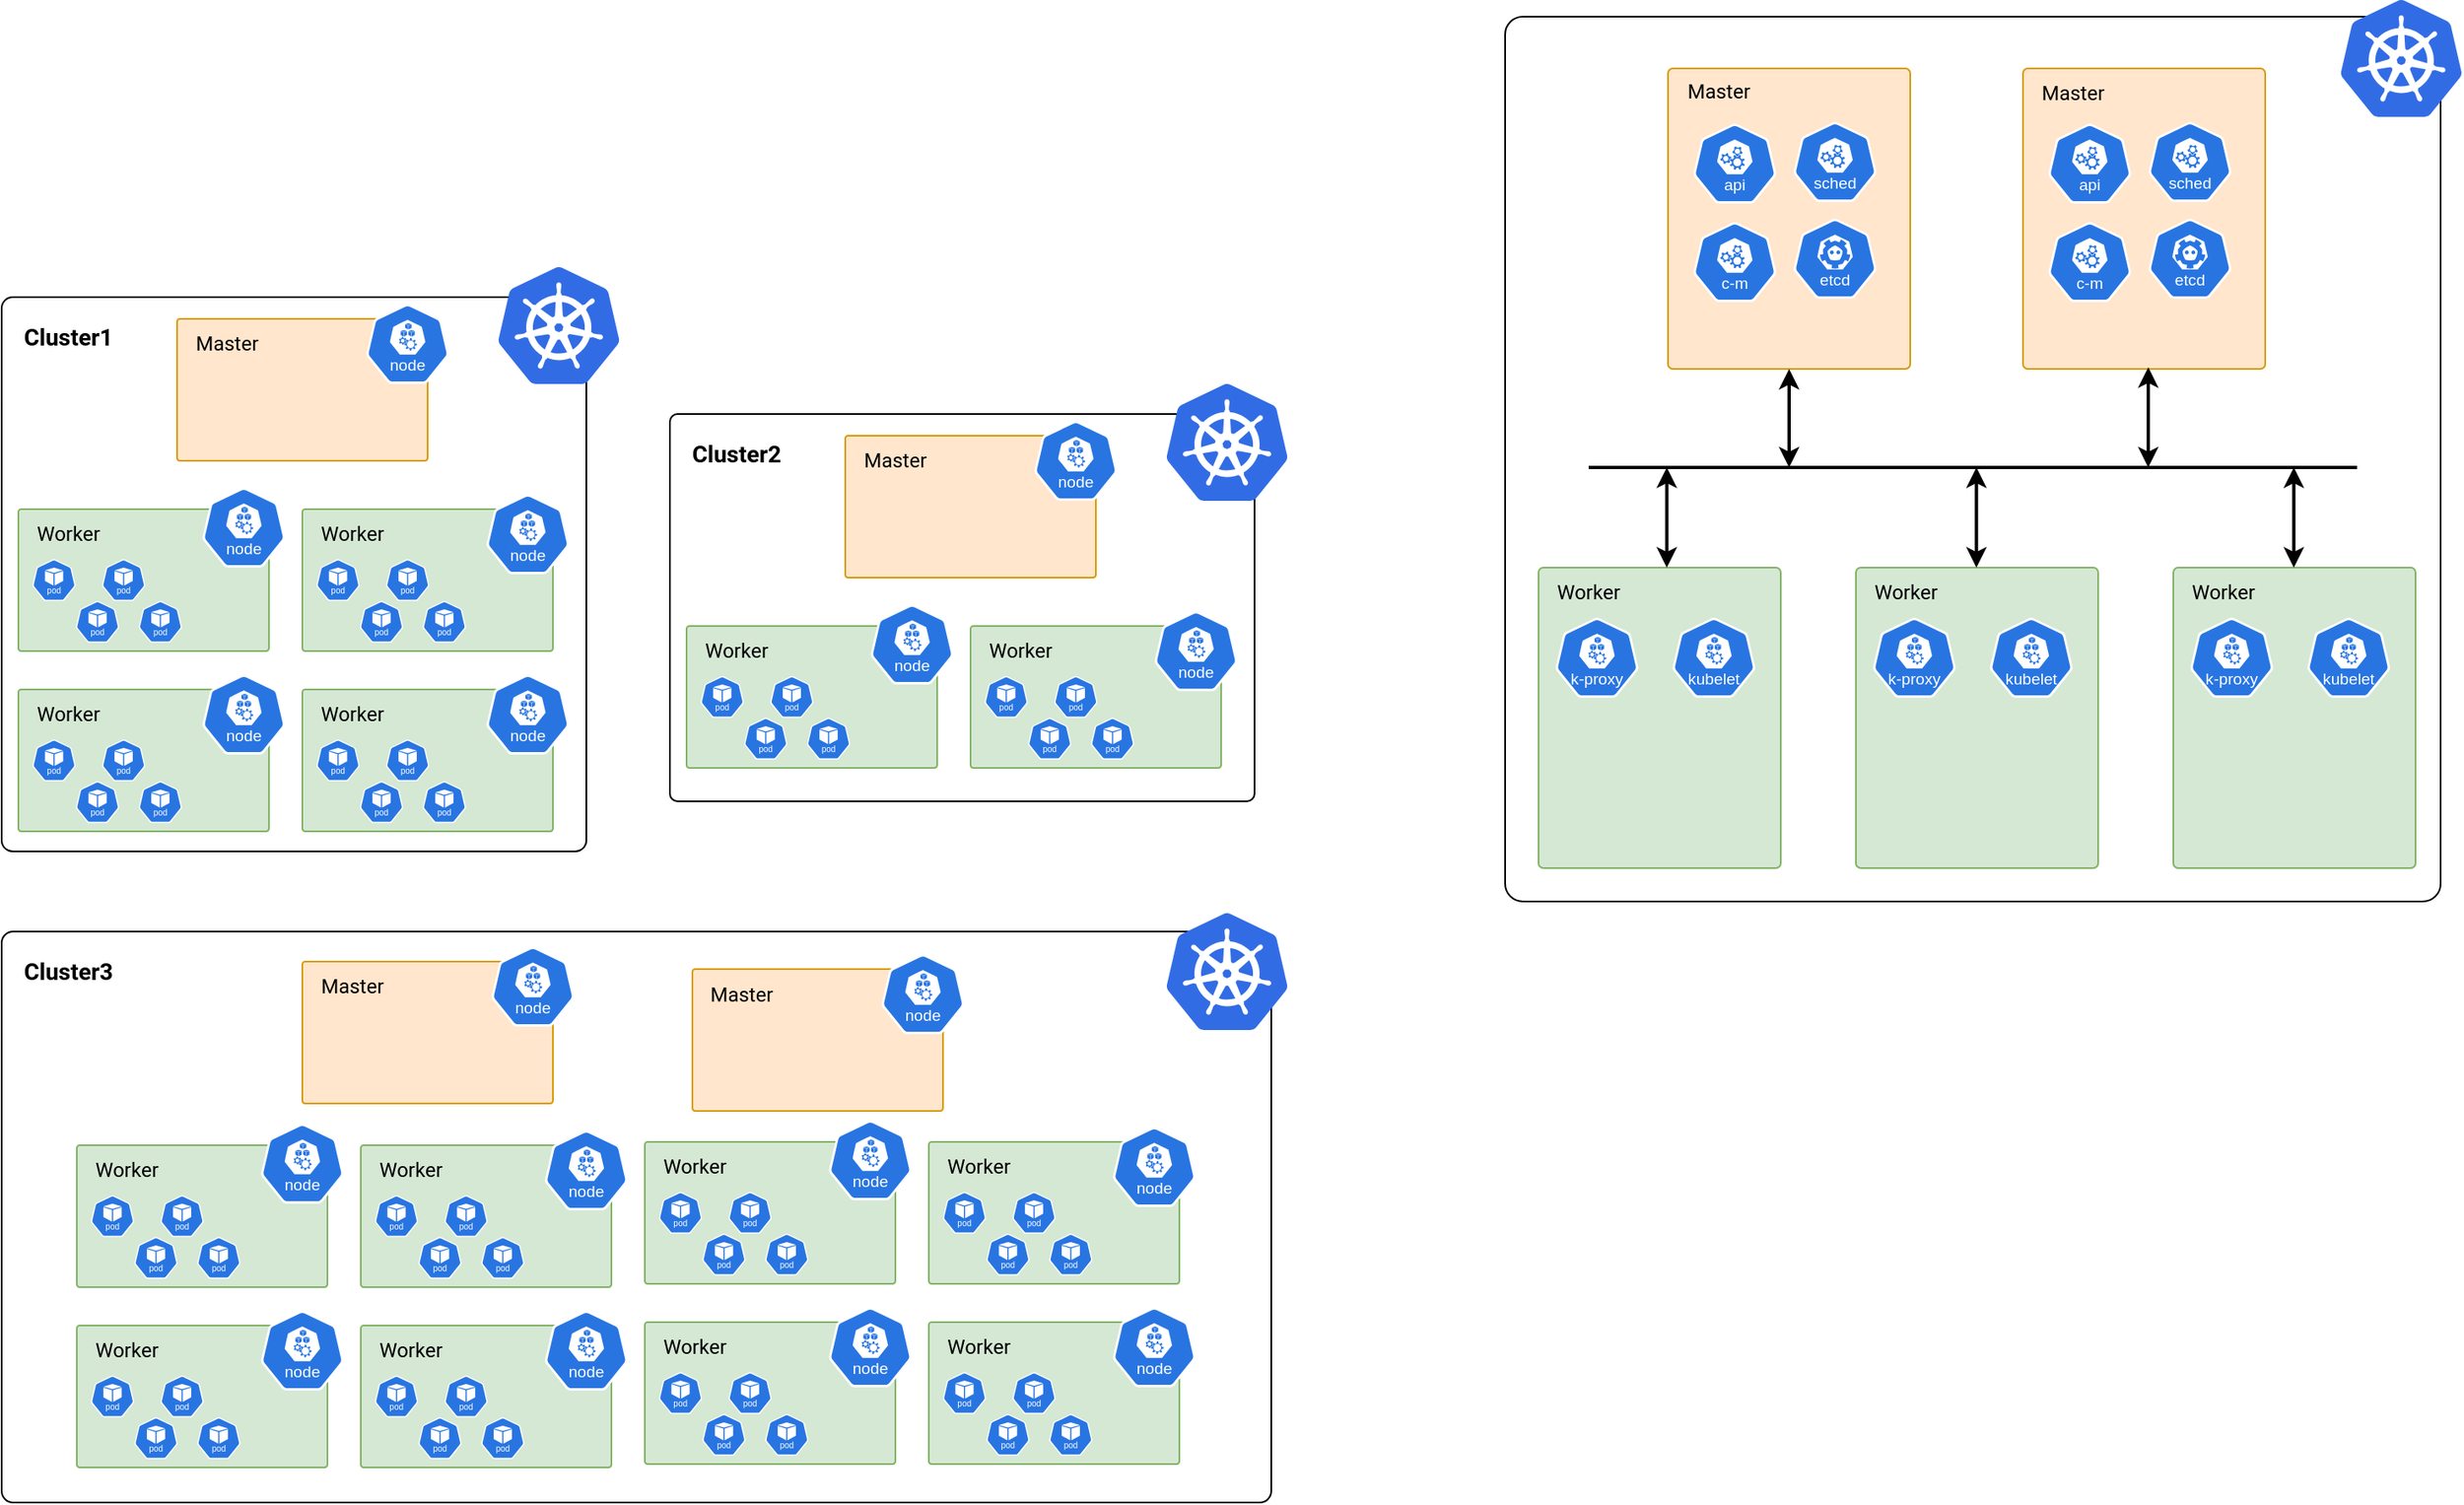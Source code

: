 <mxfile version="23.1.5" type="device">
  <diagram name="Page-1" id="63VMCte3nZv9NsJSDuLv">
    <mxGraphModel dx="2472" dy="1547" grid="1" gridSize="10" guides="1" tooltips="1" connect="1" arrows="1" fold="1" page="1" pageScale="1" pageWidth="827" pageHeight="1169" math="0" shadow="0">
      <root>
        <mxCell id="0" />
        <mxCell id="1" parent="0" />
        <mxCell id="tFIEXjJvMCMqe_9Ap2Vx-69" value="" style="rounded=1;whiteSpace=wrap;html=1;arcSize=2;imageHeight=24;" vertex="1" parent="1">
          <mxGeometry x="100" y="30" width="560" height="530" as="geometry" />
        </mxCell>
        <mxCell id="tFIEXjJvMCMqe_9Ap2Vx-62" value="" style="rounded=1;whiteSpace=wrap;html=1;arcSize=2;imageHeight=24;" vertex="1" parent="1">
          <mxGeometry x="-800" y="198" width="350" height="332" as="geometry" />
        </mxCell>
        <mxCell id="tFIEXjJvMCMqe_9Ap2Vx-22" value="" style="rounded=1;whiteSpace=wrap;html=1;arcSize=2;imageHeight=24;align=left;horizontal=0;imageVerticalAlign=top;fillColor=#d5e8d4;strokeColor=#82b366;" vertex="1" parent="1">
          <mxGeometry x="-790" y="325" width="150" height="85" as="geometry" />
        </mxCell>
        <mxCell id="tFIEXjJvMCMqe_9Ap2Vx-23" value="Worker" style="text;html=1;align=center;verticalAlign=middle;whiteSpace=wrap;rounded=0;fontFamily=Roboto;" vertex="1" parent="1">
          <mxGeometry x="-790" y="325" width="60" height="30" as="geometry" />
        </mxCell>
        <mxCell id="FYHPnag68zxIwUbDfZCj-71" value="" style="rounded=1;whiteSpace=wrap;html=1;arcSize=2;imageHeight=24;align=left;fillColor=#d5e8d4;strokeColor=#82b366;" parent="1" vertex="1">
          <mxGeometry x="120" y="360" width="145" height="180" as="geometry" />
        </mxCell>
        <mxCell id="FYHPnag68zxIwUbDfZCj-4" value="" style="rounded=1;whiteSpace=wrap;html=1;arcSize=2;imageHeight=24;align=left;fillColor=#ffe6cc;strokeColor=#d79b00;" parent="1" vertex="1">
          <mxGeometry x="197.5" y="61" width="145" height="180" as="geometry" />
        </mxCell>
        <mxCell id="FYHPnag68zxIwUbDfZCj-54" value="" style="endArrow=none;html=1;rounded=0;strokeWidth=2;" parent="1" edge="1">
          <mxGeometry width="50" height="50" relative="1" as="geometry">
            <mxPoint x="150" y="300" as="sourcePoint" />
            <mxPoint x="610" y="300" as="targetPoint" />
          </mxGeometry>
        </mxCell>
        <mxCell id="FYHPnag68zxIwUbDfZCj-56" value="" style="aspect=fixed;sketch=0;html=1;dashed=0;whitespace=wrap;fillColor=#2875E2;strokeColor=#ffffff;points=[[0.005,0.63,0],[0.1,0.2,0],[0.9,0.2,0],[0.5,0,0],[0.995,0.63,0],[0.72,0.99,0],[0.5,1,0],[0.28,0.99,0]];shape=mxgraph.kubernetes.icon2;kubernetesLabel=1;prIcon=sched" parent="1" vertex="1">
          <mxGeometry x="272.5" y="93" width="50" height="48" as="geometry" />
        </mxCell>
        <mxCell id="FYHPnag68zxIwUbDfZCj-57" value="" style="aspect=fixed;sketch=0;html=1;dashed=0;whitespace=wrap;fillColor=#2875E2;strokeColor=#ffffff;points=[[0.005,0.63,0],[0.1,0.2,0],[0.9,0.2,0],[0.5,0,0],[0.995,0.63,0],[0.72,0.99,0],[0.5,1,0],[0.28,0.99,0]];shape=mxgraph.kubernetes.icon2;kubernetesLabel=1;prIcon=k_proxy" parent="1" vertex="1">
          <mxGeometry x="130" y="390" width="50" height="48" as="geometry" />
        </mxCell>
        <mxCell id="FYHPnag68zxIwUbDfZCj-59" value="" style="aspect=fixed;sketch=0;html=1;dashed=0;whitespace=wrap;fillColor=#2875E2;strokeColor=#ffffff;points=[[0.005,0.63,0],[0.1,0.2,0],[0.9,0.2,0],[0.5,0,0],[0.995,0.63,0],[0.72,0.99,0],[0.5,1,0],[0.28,0.99,0]];shape=mxgraph.kubernetes.icon2;kubernetesLabel=1;prIcon=etcd" parent="1" vertex="1">
          <mxGeometry x="272.5" y="151" width="50" height="48" as="geometry" />
        </mxCell>
        <mxCell id="FYHPnag68zxIwUbDfZCj-62" value="" style="aspect=fixed;sketch=0;html=1;dashed=0;whitespace=wrap;fillColor=#2875E2;strokeColor=#ffffff;points=[[0.005,0.63,0],[0.1,0.2,0],[0.9,0.2,0],[0.5,0,0],[0.995,0.63,0],[0.72,0.99,0],[0.5,1,0],[0.28,0.99,0]];shape=mxgraph.kubernetes.icon2;kubernetesLabel=1;prIcon=c_m" parent="1" vertex="1">
          <mxGeometry x="212.5" y="153" width="50" height="48" as="geometry" />
        </mxCell>
        <mxCell id="FYHPnag68zxIwUbDfZCj-63" value="" style="aspect=fixed;sketch=0;html=1;dashed=0;whitespace=wrap;fillColor=#2875E2;strokeColor=#ffffff;points=[[0.005,0.63,0],[0.1,0.2,0],[0.9,0.2,0],[0.5,0,0],[0.995,0.63,0],[0.72,0.99,0],[0.5,1,0],[0.28,0.99,0]];shape=mxgraph.kubernetes.icon2;kubernetesLabel=1;prIcon=api" parent="1" vertex="1">
          <mxGeometry x="212.5" y="94" width="50" height="48" as="geometry" />
        </mxCell>
        <mxCell id="FYHPnag68zxIwUbDfZCj-65" value="" style="aspect=fixed;sketch=0;html=1;dashed=0;whitespace=wrap;fillColor=#2875E2;strokeColor=#ffffff;points=[[0.005,0.63,0],[0.1,0.2,0],[0.9,0.2,0],[0.5,0,0],[0.995,0.63,0],[0.72,0.99,0],[0.5,1,0],[0.28,0.99,0]];shape=mxgraph.kubernetes.icon2;kubernetesLabel=1;prIcon=kubelet" parent="1" vertex="1">
          <mxGeometry x="200" y="390" width="50" height="48" as="geometry" />
        </mxCell>
        <mxCell id="FYHPnag68zxIwUbDfZCj-66" value="" style="shape=image;verticalLabelPosition=bottom;labelBackgroundColor=default;verticalAlign=top;aspect=fixed;imageAspect=0;image=https://cdn.icon-icons.com/icons2/3911/PNG/512/containerd_logo_icon_247281.png;" parent="1" vertex="1">
          <mxGeometry x="130" y="460" width="50" height="50" as="geometry" />
        </mxCell>
        <mxCell id="FYHPnag68zxIwUbDfZCj-69" value="" style="shape=image;imageAspect=0;aspect=fixed;verticalLabelPosition=bottom;verticalAlign=top;image=https://encrypted-tbn0.gstatic.com/images?q=tbn:ANd9GcTURSei9gaJ0WmB3Jx4YaJW_SNZaxi2KbFT9WCpIwudkg&amp;s;" parent="1" vertex="1">
          <mxGeometry x="207.07" y="460" width="35.85" height="50" as="geometry" />
        </mxCell>
        <mxCell id="FYHPnag68zxIwUbDfZCj-73" value="" style="rounded=1;whiteSpace=wrap;html=1;arcSize=2;imageHeight=24;align=left;fillColor=#ffe6cc;strokeColor=#d79b00;" parent="1" vertex="1">
          <mxGeometry x="410" y="61" width="145" height="180" as="geometry" />
        </mxCell>
        <mxCell id="FYHPnag68zxIwUbDfZCj-74" value="" style="aspect=fixed;sketch=0;html=1;dashed=0;whitespace=wrap;fillColor=#2875E2;strokeColor=#ffffff;points=[[0.005,0.63,0],[0.1,0.2,0],[0.9,0.2,0],[0.5,0,0],[0.995,0.63,0],[0.72,0.99,0],[0.5,1,0],[0.28,0.99,0]];shape=mxgraph.kubernetes.icon2;kubernetesLabel=1;prIcon=sched" parent="1" vertex="1">
          <mxGeometry x="485" y="93" width="50" height="48" as="geometry" />
        </mxCell>
        <mxCell id="FYHPnag68zxIwUbDfZCj-75" value="" style="aspect=fixed;sketch=0;html=1;dashed=0;whitespace=wrap;fillColor=#2875E2;strokeColor=#ffffff;points=[[0.005,0.63,0],[0.1,0.2,0],[0.9,0.2,0],[0.5,0,0],[0.995,0.63,0],[0.72,0.99,0],[0.5,1,0],[0.28,0.99,0]];shape=mxgraph.kubernetes.icon2;kubernetesLabel=1;prIcon=etcd" parent="1" vertex="1">
          <mxGeometry x="485" y="151" width="50" height="48" as="geometry" />
        </mxCell>
        <mxCell id="FYHPnag68zxIwUbDfZCj-76" value="" style="aspect=fixed;sketch=0;html=1;dashed=0;whitespace=wrap;fillColor=#2875E2;strokeColor=#ffffff;points=[[0.005,0.63,0],[0.1,0.2,0],[0.9,0.2,0],[0.5,0,0],[0.995,0.63,0],[0.72,0.99,0],[0.5,1,0],[0.28,0.99,0]];shape=mxgraph.kubernetes.icon2;kubernetesLabel=1;prIcon=c_m" parent="1" vertex="1">
          <mxGeometry x="425" y="153" width="50" height="48" as="geometry" />
        </mxCell>
        <mxCell id="FYHPnag68zxIwUbDfZCj-77" value="" style="aspect=fixed;sketch=0;html=1;dashed=0;whitespace=wrap;fillColor=#2875E2;strokeColor=#ffffff;points=[[0.005,0.63,0],[0.1,0.2,0],[0.9,0.2,0],[0.5,0,0],[0.995,0.63,0],[0.72,0.99,0],[0.5,1,0],[0.28,0.99,0]];shape=mxgraph.kubernetes.icon2;kubernetesLabel=1;prIcon=api" parent="1" vertex="1">
          <mxGeometry x="425" y="94" width="50" height="48" as="geometry" />
        </mxCell>
        <mxCell id="FYHPnag68zxIwUbDfZCj-78" value="Master" style="text;html=1;align=center;verticalAlign=middle;whiteSpace=wrap;rounded=0;fontFamily=Roboto;" parent="1" vertex="1">
          <mxGeometry x="410" y="61" width="60" height="30" as="geometry" />
        </mxCell>
        <mxCell id="tFIEXjJvMCMqe_9Ap2Vx-1" value="Master" style="text;html=1;align=center;verticalAlign=middle;whiteSpace=wrap;rounded=0;fontFamily=Roboto;" vertex="1" parent="1">
          <mxGeometry x="197.5" y="60" width="60" height="30" as="geometry" />
        </mxCell>
        <mxCell id="tFIEXjJvMCMqe_9Ap2Vx-2" value="Worker" style="text;html=1;align=center;verticalAlign=middle;whiteSpace=wrap;rounded=0;fontFamily=Roboto;" vertex="1" parent="1">
          <mxGeometry x="120" y="360" width="60" height="30" as="geometry" />
        </mxCell>
        <mxCell id="tFIEXjJvMCMqe_9Ap2Vx-4" value="" style="endArrow=classic;startArrow=classic;html=1;rounded=0;strokeWidth=2;entryX=0.5;entryY=1;entryDx=0;entryDy=0;" edge="1" parent="1" target="FYHPnag68zxIwUbDfZCj-4">
          <mxGeometry width="50" height="50" relative="1" as="geometry">
            <mxPoint x="270" y="300" as="sourcePoint" />
            <mxPoint x="290" y="260" as="targetPoint" />
          </mxGeometry>
        </mxCell>
        <mxCell id="tFIEXjJvMCMqe_9Ap2Vx-5" value="" style="endArrow=classic;startArrow=classic;html=1;rounded=0;strokeWidth=2;entryX=0.5;entryY=1;entryDx=0;entryDy=0;" edge="1" parent="1">
          <mxGeometry width="50" height="50" relative="1" as="geometry">
            <mxPoint x="485" y="300" as="sourcePoint" />
            <mxPoint x="485" y="240" as="targetPoint" />
          </mxGeometry>
        </mxCell>
        <mxCell id="tFIEXjJvMCMqe_9Ap2Vx-6" value="" style="rounded=1;whiteSpace=wrap;html=1;arcSize=2;imageHeight=24;align=left;fillColor=#d5e8d4;strokeColor=#82b366;" vertex="1" parent="1">
          <mxGeometry x="310" y="360" width="145" height="180" as="geometry" />
        </mxCell>
        <mxCell id="tFIEXjJvMCMqe_9Ap2Vx-7" value="" style="aspect=fixed;sketch=0;html=1;dashed=0;whitespace=wrap;fillColor=#2875E2;strokeColor=#ffffff;points=[[0.005,0.63,0],[0.1,0.2,0],[0.9,0.2,0],[0.5,0,0],[0.995,0.63,0],[0.72,0.99,0],[0.5,1,0],[0.28,0.99,0]];shape=mxgraph.kubernetes.icon2;kubernetesLabel=1;prIcon=k_proxy" vertex="1" parent="1">
          <mxGeometry x="320" y="390" width="50" height="48" as="geometry" />
        </mxCell>
        <mxCell id="tFIEXjJvMCMqe_9Ap2Vx-8" value="" style="aspect=fixed;sketch=0;html=1;dashed=0;whitespace=wrap;fillColor=#2875E2;strokeColor=#ffffff;points=[[0.005,0.63,0],[0.1,0.2,0],[0.9,0.2,0],[0.5,0,0],[0.995,0.63,0],[0.72,0.99,0],[0.5,1,0],[0.28,0.99,0]];shape=mxgraph.kubernetes.icon2;kubernetesLabel=1;prIcon=kubelet" vertex="1" parent="1">
          <mxGeometry x="390" y="390" width="50" height="48" as="geometry" />
        </mxCell>
        <mxCell id="tFIEXjJvMCMqe_9Ap2Vx-9" value="" style="shape=image;verticalLabelPosition=bottom;labelBackgroundColor=default;verticalAlign=top;aspect=fixed;imageAspect=0;image=https://cdn.icon-icons.com/icons2/3911/PNG/512/containerd_logo_icon_247281.png;" vertex="1" parent="1">
          <mxGeometry x="320" y="460" width="50" height="50" as="geometry" />
        </mxCell>
        <mxCell id="tFIEXjJvMCMqe_9Ap2Vx-10" value="" style="shape=image;imageAspect=0;aspect=fixed;verticalLabelPosition=bottom;verticalAlign=top;image=https://encrypted-tbn0.gstatic.com/images?q=tbn:ANd9GcTURSei9gaJ0WmB3Jx4YaJW_SNZaxi2KbFT9WCpIwudkg&amp;s;" vertex="1" parent="1">
          <mxGeometry x="397.07" y="460" width="35.85" height="50" as="geometry" />
        </mxCell>
        <mxCell id="tFIEXjJvMCMqe_9Ap2Vx-11" value="Worker" style="text;html=1;align=center;verticalAlign=middle;whiteSpace=wrap;rounded=0;fontFamily=Roboto;" vertex="1" parent="1">
          <mxGeometry x="310" y="360" width="60" height="30" as="geometry" />
        </mxCell>
        <mxCell id="tFIEXjJvMCMqe_9Ap2Vx-12" value="" style="rounded=1;whiteSpace=wrap;html=1;arcSize=2;imageHeight=24;align=left;fillColor=#d5e8d4;strokeColor=#82b366;" vertex="1" parent="1">
          <mxGeometry x="500" y="360" width="145" height="180" as="geometry" />
        </mxCell>
        <mxCell id="tFIEXjJvMCMqe_9Ap2Vx-13" value="" style="aspect=fixed;sketch=0;html=1;dashed=0;whitespace=wrap;fillColor=#2875E2;strokeColor=#ffffff;points=[[0.005,0.63,0],[0.1,0.2,0],[0.9,0.2,0],[0.5,0,0],[0.995,0.63,0],[0.72,0.99,0],[0.5,1,0],[0.28,0.99,0]];shape=mxgraph.kubernetes.icon2;kubernetesLabel=1;prIcon=k_proxy" vertex="1" parent="1">
          <mxGeometry x="510" y="390" width="50" height="48" as="geometry" />
        </mxCell>
        <mxCell id="tFIEXjJvMCMqe_9Ap2Vx-14" value="" style="aspect=fixed;sketch=0;html=1;dashed=0;whitespace=wrap;fillColor=#2875E2;strokeColor=#ffffff;points=[[0.005,0.63,0],[0.1,0.2,0],[0.9,0.2,0],[0.5,0,0],[0.995,0.63,0],[0.72,0.99,0],[0.5,1,0],[0.28,0.99,0]];shape=mxgraph.kubernetes.icon2;kubernetesLabel=1;prIcon=kubelet" vertex="1" parent="1">
          <mxGeometry x="580" y="390" width="50" height="48" as="geometry" />
        </mxCell>
        <mxCell id="tFIEXjJvMCMqe_9Ap2Vx-15" value="" style="shape=image;verticalLabelPosition=bottom;labelBackgroundColor=default;verticalAlign=top;aspect=fixed;imageAspect=0;image=https://cdn.icon-icons.com/icons2/3911/PNG/512/containerd_logo_icon_247281.png;" vertex="1" parent="1">
          <mxGeometry x="510" y="460" width="50" height="50" as="geometry" />
        </mxCell>
        <mxCell id="tFIEXjJvMCMqe_9Ap2Vx-16" value="" style="shape=image;imageAspect=0;aspect=fixed;verticalLabelPosition=bottom;verticalAlign=top;image=https://encrypted-tbn0.gstatic.com/images?q=tbn:ANd9GcTURSei9gaJ0WmB3Jx4YaJW_SNZaxi2KbFT9WCpIwudkg&amp;s;" vertex="1" parent="1">
          <mxGeometry x="587.07" y="460" width="35.85" height="50" as="geometry" />
        </mxCell>
        <mxCell id="tFIEXjJvMCMqe_9Ap2Vx-17" value="Worker" style="text;html=1;align=center;verticalAlign=middle;whiteSpace=wrap;rounded=0;fontFamily=Roboto;" vertex="1" parent="1">
          <mxGeometry x="500" y="360" width="60" height="30" as="geometry" />
        </mxCell>
        <mxCell id="tFIEXjJvMCMqe_9Ap2Vx-18" value="" style="endArrow=classic;startArrow=classic;html=1;rounded=0;strokeWidth=2;entryX=0.5;entryY=1;entryDx=0;entryDy=0;" edge="1" parent="1">
          <mxGeometry width="50" height="50" relative="1" as="geometry">
            <mxPoint x="196.79" y="360" as="sourcePoint" />
            <mxPoint x="196.79" y="300" as="targetPoint" />
          </mxGeometry>
        </mxCell>
        <mxCell id="tFIEXjJvMCMqe_9Ap2Vx-19" value="" style="endArrow=classic;startArrow=classic;html=1;rounded=0;strokeWidth=2;entryX=0.5;entryY=1;entryDx=0;entryDy=0;" edge="1" parent="1">
          <mxGeometry width="50" height="50" relative="1" as="geometry">
            <mxPoint x="382.14" y="360" as="sourcePoint" />
            <mxPoint x="382.14" y="300" as="targetPoint" />
          </mxGeometry>
        </mxCell>
        <mxCell id="tFIEXjJvMCMqe_9Ap2Vx-20" value="" style="endArrow=classic;startArrow=classic;html=1;rounded=0;strokeWidth=2;entryX=0.5;entryY=1;entryDx=0;entryDy=0;" edge="1" parent="1">
          <mxGeometry width="50" height="50" relative="1" as="geometry">
            <mxPoint x="572.14" y="360" as="sourcePoint" />
            <mxPoint x="572.14" y="300" as="targetPoint" />
          </mxGeometry>
        </mxCell>
        <mxCell id="tFIEXjJvMCMqe_9Ap2Vx-24" value="" style="aspect=fixed;sketch=0;html=1;dashed=0;whitespace=wrap;fillColor=#2875E2;strokeColor=#ffffff;points=[[0.005,0.63,0],[0.1,0.2,0],[0.9,0.2,0],[0.5,0,0],[0.995,0.63,0],[0.72,0.99,0],[0.5,1,0],[0.28,0.99,0]];shape=mxgraph.kubernetes.icon2;kubernetesLabel=1;prIcon=pod" vertex="1" parent="1">
          <mxGeometry x="-781.67" y="355" width="26.04" height="25" as="geometry" />
        </mxCell>
        <mxCell id="tFIEXjJvMCMqe_9Ap2Vx-25" value="" style="aspect=fixed;sketch=0;html=1;dashed=0;whitespace=wrap;fillColor=#2875E2;strokeColor=#ffffff;points=[[0.005,0.63,0],[0.1,0.2,0],[0.9,0.2,0],[0.5,0,0],[0.995,0.63,0],[0.72,0.99,0],[0.5,1,0],[0.28,0.99,0]];shape=mxgraph.kubernetes.icon2;kubernetesLabel=1;prIcon=pod" vertex="1" parent="1">
          <mxGeometry x="-755.63" y="380" width="26.04" height="25" as="geometry" />
        </mxCell>
        <mxCell id="tFIEXjJvMCMqe_9Ap2Vx-26" value="" style="aspect=fixed;sketch=0;html=1;dashed=0;whitespace=wrap;fillColor=#2875E2;strokeColor=#ffffff;points=[[0.005,0.63,0],[0.1,0.2,0],[0.9,0.2,0],[0.5,0,0],[0.995,0.63,0],[0.72,0.99,0],[0.5,1,0],[0.28,0.99,0]];shape=mxgraph.kubernetes.icon2;kubernetesLabel=1;prIcon=pod" vertex="1" parent="1">
          <mxGeometry x="-740" y="355" width="26.04" height="25" as="geometry" />
        </mxCell>
        <mxCell id="tFIEXjJvMCMqe_9Ap2Vx-27" value="" style="aspect=fixed;sketch=0;html=1;dashed=0;whitespace=wrap;fillColor=#2875E2;strokeColor=#ffffff;points=[[0.005,0.63,0],[0.1,0.2,0],[0.9,0.2,0],[0.5,0,0],[0.995,0.63,0],[0.72,0.99,0],[0.5,1,0],[0.28,0.99,0]];shape=mxgraph.kubernetes.icon2;kubernetesLabel=1;prIcon=pod" vertex="1" parent="1">
          <mxGeometry x="-718.02" y="380" width="26.04" height="25" as="geometry" />
        </mxCell>
        <mxCell id="tFIEXjJvMCMqe_9Ap2Vx-28" value="" style="rounded=1;whiteSpace=wrap;html=1;arcSize=2;imageHeight=24;align=left;horizontal=0;imageVerticalAlign=top;fillColor=#d5e8d4;strokeColor=#82b366;" vertex="1" parent="1">
          <mxGeometry x="-620" y="325" width="150" height="85" as="geometry" />
        </mxCell>
        <mxCell id="tFIEXjJvMCMqe_9Ap2Vx-29" value="Worker" style="text;html=1;align=center;verticalAlign=middle;whiteSpace=wrap;rounded=0;fontFamily=Roboto;" vertex="1" parent="1">
          <mxGeometry x="-620" y="325" width="60" height="30" as="geometry" />
        </mxCell>
        <mxCell id="tFIEXjJvMCMqe_9Ap2Vx-31" value="" style="aspect=fixed;sketch=0;html=1;dashed=0;whitespace=wrap;fillColor=#2875E2;strokeColor=#ffffff;points=[[0.005,0.63,0],[0.1,0.2,0],[0.9,0.2,0],[0.5,0,0],[0.995,0.63,0],[0.72,0.99,0],[0.5,1,0],[0.28,0.99,0]];shape=mxgraph.kubernetes.icon2;kubernetesLabel=1;prIcon=pod" vertex="1" parent="1">
          <mxGeometry x="-611.67" y="355" width="26.04" height="25" as="geometry" />
        </mxCell>
        <mxCell id="tFIEXjJvMCMqe_9Ap2Vx-32" value="" style="aspect=fixed;sketch=0;html=1;dashed=0;whitespace=wrap;fillColor=#2875E2;strokeColor=#ffffff;points=[[0.005,0.63,0],[0.1,0.2,0],[0.9,0.2,0],[0.5,0,0],[0.995,0.63,0],[0.72,0.99,0],[0.5,1,0],[0.28,0.99,0]];shape=mxgraph.kubernetes.icon2;kubernetesLabel=1;prIcon=pod" vertex="1" parent="1">
          <mxGeometry x="-585.63" y="380" width="26.04" height="25" as="geometry" />
        </mxCell>
        <mxCell id="tFIEXjJvMCMqe_9Ap2Vx-33" value="" style="aspect=fixed;sketch=0;html=1;dashed=0;whitespace=wrap;fillColor=#2875E2;strokeColor=#ffffff;points=[[0.005,0.63,0],[0.1,0.2,0],[0.9,0.2,0],[0.5,0,0],[0.995,0.63,0],[0.72,0.99,0],[0.5,1,0],[0.28,0.99,0]];shape=mxgraph.kubernetes.icon2;kubernetesLabel=1;prIcon=pod" vertex="1" parent="1">
          <mxGeometry x="-570" y="355" width="26.04" height="25" as="geometry" />
        </mxCell>
        <mxCell id="tFIEXjJvMCMqe_9Ap2Vx-34" value="" style="aspect=fixed;sketch=0;html=1;dashed=0;whitespace=wrap;fillColor=#2875E2;strokeColor=#ffffff;points=[[0.005,0.63,0],[0.1,0.2,0],[0.9,0.2,0],[0.5,0,0],[0.995,0.63,0],[0.72,0.99,0],[0.5,1,0],[0.28,0.99,0]];shape=mxgraph.kubernetes.icon2;kubernetesLabel=1;prIcon=pod" vertex="1" parent="1">
          <mxGeometry x="-548.02" y="380" width="26.04" height="25" as="geometry" />
        </mxCell>
        <mxCell id="tFIEXjJvMCMqe_9Ap2Vx-35" value="" style="rounded=1;whiteSpace=wrap;html=1;arcSize=2;imageHeight=24;align=left;horizontal=0;imageVerticalAlign=top;fillColor=#d5e8d4;strokeColor=#82b366;" vertex="1" parent="1">
          <mxGeometry x="-790" y="433" width="150" height="85" as="geometry" />
        </mxCell>
        <mxCell id="tFIEXjJvMCMqe_9Ap2Vx-36" value="Worker" style="text;html=1;align=center;verticalAlign=middle;whiteSpace=wrap;rounded=0;fontFamily=Roboto;" vertex="1" parent="1">
          <mxGeometry x="-790" y="433" width="60" height="30" as="geometry" />
        </mxCell>
        <mxCell id="tFIEXjJvMCMqe_9Ap2Vx-38" value="" style="aspect=fixed;sketch=0;html=1;dashed=0;whitespace=wrap;fillColor=#2875E2;strokeColor=#ffffff;points=[[0.005,0.63,0],[0.1,0.2,0],[0.9,0.2,0],[0.5,0,0],[0.995,0.63,0],[0.72,0.99,0],[0.5,1,0],[0.28,0.99,0]];shape=mxgraph.kubernetes.icon2;kubernetesLabel=1;prIcon=pod" vertex="1" parent="1">
          <mxGeometry x="-781.67" y="463" width="26.04" height="25" as="geometry" />
        </mxCell>
        <mxCell id="tFIEXjJvMCMqe_9Ap2Vx-39" value="" style="aspect=fixed;sketch=0;html=1;dashed=0;whitespace=wrap;fillColor=#2875E2;strokeColor=#ffffff;points=[[0.005,0.63,0],[0.1,0.2,0],[0.9,0.2,0],[0.5,0,0],[0.995,0.63,0],[0.72,0.99,0],[0.5,1,0],[0.28,0.99,0]];shape=mxgraph.kubernetes.icon2;kubernetesLabel=1;prIcon=pod" vertex="1" parent="1">
          <mxGeometry x="-755.63" y="488" width="26.04" height="25" as="geometry" />
        </mxCell>
        <mxCell id="tFIEXjJvMCMqe_9Ap2Vx-40" value="" style="aspect=fixed;sketch=0;html=1;dashed=0;whitespace=wrap;fillColor=#2875E2;strokeColor=#ffffff;points=[[0.005,0.63,0],[0.1,0.2,0],[0.9,0.2,0],[0.5,0,0],[0.995,0.63,0],[0.72,0.99,0],[0.5,1,0],[0.28,0.99,0]];shape=mxgraph.kubernetes.icon2;kubernetesLabel=1;prIcon=pod" vertex="1" parent="1">
          <mxGeometry x="-740" y="463" width="26.04" height="25" as="geometry" />
        </mxCell>
        <mxCell id="tFIEXjJvMCMqe_9Ap2Vx-41" value="" style="aspect=fixed;sketch=0;html=1;dashed=0;whitespace=wrap;fillColor=#2875E2;strokeColor=#ffffff;points=[[0.005,0.63,0],[0.1,0.2,0],[0.9,0.2,0],[0.5,0,0],[0.995,0.63,0],[0.72,0.99,0],[0.5,1,0],[0.28,0.99,0]];shape=mxgraph.kubernetes.icon2;kubernetesLabel=1;prIcon=pod" vertex="1" parent="1">
          <mxGeometry x="-718.02" y="488" width="26.04" height="25" as="geometry" />
        </mxCell>
        <mxCell id="tFIEXjJvMCMqe_9Ap2Vx-42" value="" style="rounded=1;whiteSpace=wrap;html=1;arcSize=2;imageHeight=24;align=left;horizontal=0;imageVerticalAlign=top;fillColor=#d5e8d4;strokeColor=#82b366;" vertex="1" parent="1">
          <mxGeometry x="-620" y="433" width="150" height="85" as="geometry" />
        </mxCell>
        <mxCell id="tFIEXjJvMCMqe_9Ap2Vx-43" value="Worker" style="text;html=1;align=center;verticalAlign=middle;whiteSpace=wrap;rounded=0;fontFamily=Roboto;" vertex="1" parent="1">
          <mxGeometry x="-620" y="433" width="60" height="30" as="geometry" />
        </mxCell>
        <mxCell id="tFIEXjJvMCMqe_9Ap2Vx-45" value="" style="aspect=fixed;sketch=0;html=1;dashed=0;whitespace=wrap;fillColor=#2875E2;strokeColor=#ffffff;points=[[0.005,0.63,0],[0.1,0.2,0],[0.9,0.2,0],[0.5,0,0],[0.995,0.63,0],[0.72,0.99,0],[0.5,1,0],[0.28,0.99,0]];shape=mxgraph.kubernetes.icon2;kubernetesLabel=1;prIcon=pod" vertex="1" parent="1">
          <mxGeometry x="-611.67" y="463" width="26.04" height="25" as="geometry" />
        </mxCell>
        <mxCell id="tFIEXjJvMCMqe_9Ap2Vx-46" value="" style="aspect=fixed;sketch=0;html=1;dashed=0;whitespace=wrap;fillColor=#2875E2;strokeColor=#ffffff;points=[[0.005,0.63,0],[0.1,0.2,0],[0.9,0.2,0],[0.5,0,0],[0.995,0.63,0],[0.72,0.99,0],[0.5,1,0],[0.28,0.99,0]];shape=mxgraph.kubernetes.icon2;kubernetesLabel=1;prIcon=pod" vertex="1" parent="1">
          <mxGeometry x="-585.63" y="488" width="26.04" height="25" as="geometry" />
        </mxCell>
        <mxCell id="tFIEXjJvMCMqe_9Ap2Vx-47" value="" style="aspect=fixed;sketch=0;html=1;dashed=0;whitespace=wrap;fillColor=#2875E2;strokeColor=#ffffff;points=[[0.005,0.63,0],[0.1,0.2,0],[0.9,0.2,0],[0.5,0,0],[0.995,0.63,0],[0.72,0.99,0],[0.5,1,0],[0.28,0.99,0]];shape=mxgraph.kubernetes.icon2;kubernetesLabel=1;prIcon=pod" vertex="1" parent="1">
          <mxGeometry x="-570" y="463" width="26.04" height="25" as="geometry" />
        </mxCell>
        <mxCell id="tFIEXjJvMCMqe_9Ap2Vx-48" value="" style="aspect=fixed;sketch=0;html=1;dashed=0;whitespace=wrap;fillColor=#2875E2;strokeColor=#ffffff;points=[[0.005,0.63,0],[0.1,0.2,0],[0.9,0.2,0],[0.5,0,0],[0.995,0.63,0],[0.72,0.99,0],[0.5,1,0],[0.28,0.99,0]];shape=mxgraph.kubernetes.icon2;kubernetesLabel=1;prIcon=pod" vertex="1" parent="1">
          <mxGeometry x="-548.02" y="488" width="26.04" height="25" as="geometry" />
        </mxCell>
        <mxCell id="tFIEXjJvMCMqe_9Ap2Vx-55" value="" style="rounded=1;whiteSpace=wrap;html=1;arcSize=2;imageHeight=24;align=left;horizontal=0;imageVerticalAlign=top;fillColor=#ffe6cc;strokeColor=#d79b00;" vertex="1" parent="1">
          <mxGeometry x="-695" y="211" width="150" height="85" as="geometry" />
        </mxCell>
        <mxCell id="tFIEXjJvMCMqe_9Ap2Vx-56" value="Master" style="text;html=1;align=center;verticalAlign=middle;whiteSpace=wrap;rounded=0;fontFamily=Roboto;" vertex="1" parent="1">
          <mxGeometry x="-695" y="211" width="60" height="30" as="geometry" />
        </mxCell>
        <mxCell id="tFIEXjJvMCMqe_9Ap2Vx-57" value="" style="image;sketch=0;aspect=fixed;html=1;points=[];align=center;fontSize=12;image=img/lib/mscae/Kubernetes.svg;" vertex="1" parent="1">
          <mxGeometry x="-502.92" y="180" width="72.92" height="70" as="geometry" />
        </mxCell>
        <mxCell id="tFIEXjJvMCMqe_9Ap2Vx-63" value="Cluster1" style="text;html=1;align=center;verticalAlign=middle;whiteSpace=wrap;rounded=0;fontFamily=Roboto;fontSize=14;fontStyle=1" vertex="1" parent="1">
          <mxGeometry x="-789.59" y="207" width="60" height="30" as="geometry" />
        </mxCell>
        <mxCell id="tFIEXjJvMCMqe_9Ap2Vx-64" value="" style="aspect=fixed;sketch=0;html=1;dashed=0;whitespace=wrap;fillColor=#2875E2;strokeColor=#ffffff;points=[[0.005,0.63,0],[0.1,0.2,0],[0.9,0.2,0],[0.5,0,0],[0.995,0.63,0],[0.72,0.99,0],[0.5,1,0],[0.28,0.99,0]];shape=mxgraph.kubernetes.icon2;kubernetesLabel=1;prIcon=node" vertex="1" parent="1">
          <mxGeometry x="-581.98" y="202" width="50" height="48" as="geometry" />
        </mxCell>
        <mxCell id="tFIEXjJvMCMqe_9Ap2Vx-65" value="" style="aspect=fixed;sketch=0;html=1;dashed=0;whitespace=wrap;fillColor=#2875E2;strokeColor=#ffffff;points=[[0.005,0.63,0],[0.1,0.2,0],[0.9,0.2,0],[0.5,0,0],[0.995,0.63,0],[0.72,0.99,0],[0.5,1,0],[0.28,0.99,0]];shape=mxgraph.kubernetes.icon2;kubernetesLabel=1;prIcon=node" vertex="1" parent="1">
          <mxGeometry x="-680" y="312" width="50" height="48" as="geometry" />
        </mxCell>
        <mxCell id="tFIEXjJvMCMqe_9Ap2Vx-66" value="" style="aspect=fixed;sketch=0;html=1;dashed=0;whitespace=wrap;fillColor=#2875E2;strokeColor=#ffffff;points=[[0.005,0.63,0],[0.1,0.2,0],[0.9,0.2,0],[0.5,0,0],[0.995,0.63,0],[0.72,0.99,0],[0.5,1,0],[0.28,0.99,0]];shape=mxgraph.kubernetes.icon2;kubernetesLabel=1;prIcon=node" vertex="1" parent="1">
          <mxGeometry x="-510" y="316" width="50" height="48" as="geometry" />
        </mxCell>
        <mxCell id="tFIEXjJvMCMqe_9Ap2Vx-67" value="" style="aspect=fixed;sketch=0;html=1;dashed=0;whitespace=wrap;fillColor=#2875E2;strokeColor=#ffffff;points=[[0.005,0.63,0],[0.1,0.2,0],[0.9,0.2,0],[0.5,0,0],[0.995,0.63,0],[0.72,0.99,0],[0.5,1,0],[0.28,0.99,0]];shape=mxgraph.kubernetes.icon2;kubernetesLabel=1;prIcon=node" vertex="1" parent="1">
          <mxGeometry x="-680" y="424" width="50" height="48" as="geometry" />
        </mxCell>
        <mxCell id="tFIEXjJvMCMqe_9Ap2Vx-68" value="" style="aspect=fixed;sketch=0;html=1;dashed=0;whitespace=wrap;fillColor=#2875E2;strokeColor=#ffffff;points=[[0.005,0.63,0],[0.1,0.2,0],[0.9,0.2,0],[0.5,0,0],[0.995,0.63,0],[0.72,0.99,0],[0.5,1,0],[0.28,0.99,0]];shape=mxgraph.kubernetes.icon2;kubernetesLabel=1;prIcon=node" vertex="1" parent="1">
          <mxGeometry x="-510" y="424" width="50" height="48" as="geometry" />
        </mxCell>
        <mxCell id="tFIEXjJvMCMqe_9Ap2Vx-70" value="" style="image;sketch=0;aspect=fixed;html=1;points=[];align=center;fontSize=12;image=img/lib/mscae/Kubernetes.svg;" vertex="1" parent="1">
          <mxGeometry x="600" y="20" width="72.92" height="70" as="geometry" />
        </mxCell>
        <mxCell id="tFIEXjJvMCMqe_9Ap2Vx-72" value="" style="rounded=1;whiteSpace=wrap;html=1;arcSize=2;imageHeight=24;" vertex="1" parent="1">
          <mxGeometry x="-400" y="268" width="350" height="232" as="geometry" />
        </mxCell>
        <mxCell id="tFIEXjJvMCMqe_9Ap2Vx-73" value="" style="rounded=1;whiteSpace=wrap;html=1;arcSize=2;imageHeight=24;align=left;horizontal=0;imageVerticalAlign=top;fillColor=#d5e8d4;strokeColor=#82b366;" vertex="1" parent="1">
          <mxGeometry x="-390" y="395" width="150" height="85" as="geometry" />
        </mxCell>
        <mxCell id="tFIEXjJvMCMqe_9Ap2Vx-74" value="Worker" style="text;html=1;align=center;verticalAlign=middle;whiteSpace=wrap;rounded=0;fontFamily=Roboto;" vertex="1" parent="1">
          <mxGeometry x="-390" y="395" width="60" height="30" as="geometry" />
        </mxCell>
        <mxCell id="tFIEXjJvMCMqe_9Ap2Vx-75" value="" style="aspect=fixed;sketch=0;html=1;dashed=0;whitespace=wrap;fillColor=#2875E2;strokeColor=#ffffff;points=[[0.005,0.63,0],[0.1,0.2,0],[0.9,0.2,0],[0.5,0,0],[0.995,0.63,0],[0.72,0.99,0],[0.5,1,0],[0.28,0.99,0]];shape=mxgraph.kubernetes.icon2;kubernetesLabel=1;prIcon=pod" vertex="1" parent="1">
          <mxGeometry x="-381.67" y="425" width="26.04" height="25" as="geometry" />
        </mxCell>
        <mxCell id="tFIEXjJvMCMqe_9Ap2Vx-76" value="" style="aspect=fixed;sketch=0;html=1;dashed=0;whitespace=wrap;fillColor=#2875E2;strokeColor=#ffffff;points=[[0.005,0.63,0],[0.1,0.2,0],[0.9,0.2,0],[0.5,0,0],[0.995,0.63,0],[0.72,0.99,0],[0.5,1,0],[0.28,0.99,0]];shape=mxgraph.kubernetes.icon2;kubernetesLabel=1;prIcon=pod" vertex="1" parent="1">
          <mxGeometry x="-355.63" y="450" width="26.04" height="25" as="geometry" />
        </mxCell>
        <mxCell id="tFIEXjJvMCMqe_9Ap2Vx-77" value="" style="aspect=fixed;sketch=0;html=1;dashed=0;whitespace=wrap;fillColor=#2875E2;strokeColor=#ffffff;points=[[0.005,0.63,0],[0.1,0.2,0],[0.9,0.2,0],[0.5,0,0],[0.995,0.63,0],[0.72,0.99,0],[0.5,1,0],[0.28,0.99,0]];shape=mxgraph.kubernetes.icon2;kubernetesLabel=1;prIcon=pod" vertex="1" parent="1">
          <mxGeometry x="-340" y="425" width="26.04" height="25" as="geometry" />
        </mxCell>
        <mxCell id="tFIEXjJvMCMqe_9Ap2Vx-78" value="" style="aspect=fixed;sketch=0;html=1;dashed=0;whitespace=wrap;fillColor=#2875E2;strokeColor=#ffffff;points=[[0.005,0.63,0],[0.1,0.2,0],[0.9,0.2,0],[0.5,0,0],[0.995,0.63,0],[0.72,0.99,0],[0.5,1,0],[0.28,0.99,0]];shape=mxgraph.kubernetes.icon2;kubernetesLabel=1;prIcon=pod" vertex="1" parent="1">
          <mxGeometry x="-318.02" y="450" width="26.04" height="25" as="geometry" />
        </mxCell>
        <mxCell id="tFIEXjJvMCMqe_9Ap2Vx-79" value="" style="rounded=1;whiteSpace=wrap;html=1;arcSize=2;imageHeight=24;align=left;horizontal=0;imageVerticalAlign=top;fillColor=#d5e8d4;strokeColor=#82b366;" vertex="1" parent="1">
          <mxGeometry x="-220" y="395" width="150" height="85" as="geometry" />
        </mxCell>
        <mxCell id="tFIEXjJvMCMqe_9Ap2Vx-80" value="Worker" style="text;html=1;align=center;verticalAlign=middle;whiteSpace=wrap;rounded=0;fontFamily=Roboto;" vertex="1" parent="1">
          <mxGeometry x="-220" y="395" width="60" height="30" as="geometry" />
        </mxCell>
        <mxCell id="tFIEXjJvMCMqe_9Ap2Vx-81" value="" style="aspect=fixed;sketch=0;html=1;dashed=0;whitespace=wrap;fillColor=#2875E2;strokeColor=#ffffff;points=[[0.005,0.63,0],[0.1,0.2,0],[0.9,0.2,0],[0.5,0,0],[0.995,0.63,0],[0.72,0.99,0],[0.5,1,0],[0.28,0.99,0]];shape=mxgraph.kubernetes.icon2;kubernetesLabel=1;prIcon=pod" vertex="1" parent="1">
          <mxGeometry x="-211.67" y="425" width="26.04" height="25" as="geometry" />
        </mxCell>
        <mxCell id="tFIEXjJvMCMqe_9Ap2Vx-82" value="" style="aspect=fixed;sketch=0;html=1;dashed=0;whitespace=wrap;fillColor=#2875E2;strokeColor=#ffffff;points=[[0.005,0.63,0],[0.1,0.2,0],[0.9,0.2,0],[0.5,0,0],[0.995,0.63,0],[0.72,0.99,0],[0.5,1,0],[0.28,0.99,0]];shape=mxgraph.kubernetes.icon2;kubernetesLabel=1;prIcon=pod" vertex="1" parent="1">
          <mxGeometry x="-185.63" y="450" width="26.04" height="25" as="geometry" />
        </mxCell>
        <mxCell id="tFIEXjJvMCMqe_9Ap2Vx-83" value="" style="aspect=fixed;sketch=0;html=1;dashed=0;whitespace=wrap;fillColor=#2875E2;strokeColor=#ffffff;points=[[0.005,0.63,0],[0.1,0.2,0],[0.9,0.2,0],[0.5,0,0],[0.995,0.63,0],[0.72,0.99,0],[0.5,1,0],[0.28,0.99,0]];shape=mxgraph.kubernetes.icon2;kubernetesLabel=1;prIcon=pod" vertex="1" parent="1">
          <mxGeometry x="-170" y="425" width="26.04" height="25" as="geometry" />
        </mxCell>
        <mxCell id="tFIEXjJvMCMqe_9Ap2Vx-84" value="" style="aspect=fixed;sketch=0;html=1;dashed=0;whitespace=wrap;fillColor=#2875E2;strokeColor=#ffffff;points=[[0.005,0.63,0],[0.1,0.2,0],[0.9,0.2,0],[0.5,0,0],[0.995,0.63,0],[0.72,0.99,0],[0.5,1,0],[0.28,0.99,0]];shape=mxgraph.kubernetes.icon2;kubernetesLabel=1;prIcon=pod" vertex="1" parent="1">
          <mxGeometry x="-148.02" y="450" width="26.04" height="25" as="geometry" />
        </mxCell>
        <mxCell id="tFIEXjJvMCMqe_9Ap2Vx-97" value="" style="rounded=1;whiteSpace=wrap;html=1;arcSize=2;imageHeight=24;align=left;horizontal=0;imageVerticalAlign=top;fillColor=#ffe6cc;strokeColor=#d79b00;" vertex="1" parent="1">
          <mxGeometry x="-295" y="281" width="150" height="85" as="geometry" />
        </mxCell>
        <mxCell id="tFIEXjJvMCMqe_9Ap2Vx-98" value="Master" style="text;html=1;align=center;verticalAlign=middle;whiteSpace=wrap;rounded=0;fontFamily=Roboto;" vertex="1" parent="1">
          <mxGeometry x="-295" y="281" width="60" height="30" as="geometry" />
        </mxCell>
        <mxCell id="tFIEXjJvMCMqe_9Ap2Vx-99" value="" style="image;sketch=0;aspect=fixed;html=1;points=[];align=center;fontSize=12;image=img/lib/mscae/Kubernetes.svg;" vertex="1" parent="1">
          <mxGeometry x="-102.92" y="250" width="72.92" height="70" as="geometry" />
        </mxCell>
        <mxCell id="tFIEXjJvMCMqe_9Ap2Vx-100" value="Cluster2" style="text;html=1;align=center;verticalAlign=middle;whiteSpace=wrap;rounded=0;fontFamily=Roboto;fontSize=14;fontStyle=1" vertex="1" parent="1">
          <mxGeometry x="-389.59" y="277" width="60" height="30" as="geometry" />
        </mxCell>
        <mxCell id="tFIEXjJvMCMqe_9Ap2Vx-101" value="" style="aspect=fixed;sketch=0;html=1;dashed=0;whitespace=wrap;fillColor=#2875E2;strokeColor=#ffffff;points=[[0.005,0.63,0],[0.1,0.2,0],[0.9,0.2,0],[0.5,0,0],[0.995,0.63,0],[0.72,0.99,0],[0.5,1,0],[0.28,0.99,0]];shape=mxgraph.kubernetes.icon2;kubernetesLabel=1;prIcon=node" vertex="1" parent="1">
          <mxGeometry x="-181.98" y="272" width="50" height="48" as="geometry" />
        </mxCell>
        <mxCell id="tFIEXjJvMCMqe_9Ap2Vx-102" value="" style="aspect=fixed;sketch=0;html=1;dashed=0;whitespace=wrap;fillColor=#2875E2;strokeColor=#ffffff;points=[[0.005,0.63,0],[0.1,0.2,0],[0.9,0.2,0],[0.5,0,0],[0.995,0.63,0],[0.72,0.99,0],[0.5,1,0],[0.28,0.99,0]];shape=mxgraph.kubernetes.icon2;kubernetesLabel=1;prIcon=node" vertex="1" parent="1">
          <mxGeometry x="-280" y="382" width="50" height="48" as="geometry" />
        </mxCell>
        <mxCell id="tFIEXjJvMCMqe_9Ap2Vx-103" value="" style="aspect=fixed;sketch=0;html=1;dashed=0;whitespace=wrap;fillColor=#2875E2;strokeColor=#ffffff;points=[[0.005,0.63,0],[0.1,0.2,0],[0.9,0.2,0],[0.5,0,0],[0.995,0.63,0],[0.72,0.99,0],[0.5,1,0],[0.28,0.99,0]];shape=mxgraph.kubernetes.icon2;kubernetesLabel=1;prIcon=node" vertex="1" parent="1">
          <mxGeometry x="-110" y="386" width="50" height="48" as="geometry" />
        </mxCell>
        <mxCell id="tFIEXjJvMCMqe_9Ap2Vx-106" value="" style="rounded=1;whiteSpace=wrap;html=1;arcSize=2;imageHeight=24;" vertex="1" parent="1">
          <mxGeometry x="-800" y="578" width="760" height="342" as="geometry" />
        </mxCell>
        <mxCell id="tFIEXjJvMCMqe_9Ap2Vx-107" value="" style="rounded=1;whiteSpace=wrap;html=1;arcSize=2;imageHeight=24;align=left;horizontal=0;imageVerticalAlign=top;fillColor=#d5e8d4;strokeColor=#82b366;" vertex="1" parent="1">
          <mxGeometry x="-755" y="706" width="150" height="85" as="geometry" />
        </mxCell>
        <mxCell id="tFIEXjJvMCMqe_9Ap2Vx-108" value="Worker" style="text;html=1;align=center;verticalAlign=middle;whiteSpace=wrap;rounded=0;fontFamily=Roboto;" vertex="1" parent="1">
          <mxGeometry x="-755" y="706" width="60" height="30" as="geometry" />
        </mxCell>
        <mxCell id="tFIEXjJvMCMqe_9Ap2Vx-109" value="" style="aspect=fixed;sketch=0;html=1;dashed=0;whitespace=wrap;fillColor=#2875E2;strokeColor=#ffffff;points=[[0.005,0.63,0],[0.1,0.2,0],[0.9,0.2,0],[0.5,0,0],[0.995,0.63,0],[0.72,0.99,0],[0.5,1,0],[0.28,0.99,0]];shape=mxgraph.kubernetes.icon2;kubernetesLabel=1;prIcon=pod" vertex="1" parent="1">
          <mxGeometry x="-746.67" y="736" width="26.04" height="25" as="geometry" />
        </mxCell>
        <mxCell id="tFIEXjJvMCMqe_9Ap2Vx-110" value="" style="aspect=fixed;sketch=0;html=1;dashed=0;whitespace=wrap;fillColor=#2875E2;strokeColor=#ffffff;points=[[0.005,0.63,0],[0.1,0.2,0],[0.9,0.2,0],[0.5,0,0],[0.995,0.63,0],[0.72,0.99,0],[0.5,1,0],[0.28,0.99,0]];shape=mxgraph.kubernetes.icon2;kubernetesLabel=1;prIcon=pod" vertex="1" parent="1">
          <mxGeometry x="-720.63" y="761" width="26.04" height="25" as="geometry" />
        </mxCell>
        <mxCell id="tFIEXjJvMCMqe_9Ap2Vx-111" value="" style="aspect=fixed;sketch=0;html=1;dashed=0;whitespace=wrap;fillColor=#2875E2;strokeColor=#ffffff;points=[[0.005,0.63,0],[0.1,0.2,0],[0.9,0.2,0],[0.5,0,0],[0.995,0.63,0],[0.72,0.99,0],[0.5,1,0],[0.28,0.99,0]];shape=mxgraph.kubernetes.icon2;kubernetesLabel=1;prIcon=pod" vertex="1" parent="1">
          <mxGeometry x="-705" y="736" width="26.04" height="25" as="geometry" />
        </mxCell>
        <mxCell id="tFIEXjJvMCMqe_9Ap2Vx-112" value="" style="aspect=fixed;sketch=0;html=1;dashed=0;whitespace=wrap;fillColor=#2875E2;strokeColor=#ffffff;points=[[0.005,0.63,0],[0.1,0.2,0],[0.9,0.2,0],[0.5,0,0],[0.995,0.63,0],[0.72,0.99,0],[0.5,1,0],[0.28,0.99,0]];shape=mxgraph.kubernetes.icon2;kubernetesLabel=1;prIcon=pod" vertex="1" parent="1">
          <mxGeometry x="-683.02" y="761" width="26.04" height="25" as="geometry" />
        </mxCell>
        <mxCell id="tFIEXjJvMCMqe_9Ap2Vx-113" value="" style="rounded=1;whiteSpace=wrap;html=1;arcSize=2;imageHeight=24;align=left;horizontal=0;imageVerticalAlign=top;fillColor=#d5e8d4;strokeColor=#82b366;" vertex="1" parent="1">
          <mxGeometry x="-585" y="706" width="150" height="85" as="geometry" />
        </mxCell>
        <mxCell id="tFIEXjJvMCMqe_9Ap2Vx-114" value="Worker" style="text;html=1;align=center;verticalAlign=middle;whiteSpace=wrap;rounded=0;fontFamily=Roboto;" vertex="1" parent="1">
          <mxGeometry x="-585" y="706" width="60" height="30" as="geometry" />
        </mxCell>
        <mxCell id="tFIEXjJvMCMqe_9Ap2Vx-115" value="" style="aspect=fixed;sketch=0;html=1;dashed=0;whitespace=wrap;fillColor=#2875E2;strokeColor=#ffffff;points=[[0.005,0.63,0],[0.1,0.2,0],[0.9,0.2,0],[0.5,0,0],[0.995,0.63,0],[0.72,0.99,0],[0.5,1,0],[0.28,0.99,0]];shape=mxgraph.kubernetes.icon2;kubernetesLabel=1;prIcon=pod" vertex="1" parent="1">
          <mxGeometry x="-576.67" y="736" width="26.04" height="25" as="geometry" />
        </mxCell>
        <mxCell id="tFIEXjJvMCMqe_9Ap2Vx-116" value="" style="aspect=fixed;sketch=0;html=1;dashed=0;whitespace=wrap;fillColor=#2875E2;strokeColor=#ffffff;points=[[0.005,0.63,0],[0.1,0.2,0],[0.9,0.2,0],[0.5,0,0],[0.995,0.63,0],[0.72,0.99,0],[0.5,1,0],[0.28,0.99,0]];shape=mxgraph.kubernetes.icon2;kubernetesLabel=1;prIcon=pod" vertex="1" parent="1">
          <mxGeometry x="-550.63" y="761" width="26.04" height="25" as="geometry" />
        </mxCell>
        <mxCell id="tFIEXjJvMCMqe_9Ap2Vx-117" value="" style="aspect=fixed;sketch=0;html=1;dashed=0;whitespace=wrap;fillColor=#2875E2;strokeColor=#ffffff;points=[[0.005,0.63,0],[0.1,0.2,0],[0.9,0.2,0],[0.5,0,0],[0.995,0.63,0],[0.72,0.99,0],[0.5,1,0],[0.28,0.99,0]];shape=mxgraph.kubernetes.icon2;kubernetesLabel=1;prIcon=pod" vertex="1" parent="1">
          <mxGeometry x="-535" y="736" width="26.04" height="25" as="geometry" />
        </mxCell>
        <mxCell id="tFIEXjJvMCMqe_9Ap2Vx-118" value="" style="aspect=fixed;sketch=0;html=1;dashed=0;whitespace=wrap;fillColor=#2875E2;strokeColor=#ffffff;points=[[0.005,0.63,0],[0.1,0.2,0],[0.9,0.2,0],[0.5,0,0],[0.995,0.63,0],[0.72,0.99,0],[0.5,1,0],[0.28,0.99,0]];shape=mxgraph.kubernetes.icon2;kubernetesLabel=1;prIcon=pod" vertex="1" parent="1">
          <mxGeometry x="-513.02" y="761" width="26.04" height="25" as="geometry" />
        </mxCell>
        <mxCell id="tFIEXjJvMCMqe_9Ap2Vx-119" value="" style="rounded=1;whiteSpace=wrap;html=1;arcSize=2;imageHeight=24;align=left;horizontal=0;imageVerticalAlign=top;fillColor=#d5e8d4;strokeColor=#82b366;" vertex="1" parent="1">
          <mxGeometry x="-755" y="814" width="150" height="85" as="geometry" />
        </mxCell>
        <mxCell id="tFIEXjJvMCMqe_9Ap2Vx-120" value="Worker" style="text;html=1;align=center;verticalAlign=middle;whiteSpace=wrap;rounded=0;fontFamily=Roboto;" vertex="1" parent="1">
          <mxGeometry x="-755" y="814" width="60" height="30" as="geometry" />
        </mxCell>
        <mxCell id="tFIEXjJvMCMqe_9Ap2Vx-121" value="" style="aspect=fixed;sketch=0;html=1;dashed=0;whitespace=wrap;fillColor=#2875E2;strokeColor=#ffffff;points=[[0.005,0.63,0],[0.1,0.2,0],[0.9,0.2,0],[0.5,0,0],[0.995,0.63,0],[0.72,0.99,0],[0.5,1,0],[0.28,0.99,0]];shape=mxgraph.kubernetes.icon2;kubernetesLabel=1;prIcon=pod" vertex="1" parent="1">
          <mxGeometry x="-746.67" y="844" width="26.04" height="25" as="geometry" />
        </mxCell>
        <mxCell id="tFIEXjJvMCMqe_9Ap2Vx-122" value="" style="aspect=fixed;sketch=0;html=1;dashed=0;whitespace=wrap;fillColor=#2875E2;strokeColor=#ffffff;points=[[0.005,0.63,0],[0.1,0.2,0],[0.9,0.2,0],[0.5,0,0],[0.995,0.63,0],[0.72,0.99,0],[0.5,1,0],[0.28,0.99,0]];shape=mxgraph.kubernetes.icon2;kubernetesLabel=1;prIcon=pod" vertex="1" parent="1">
          <mxGeometry x="-720.63" y="869" width="26.04" height="25" as="geometry" />
        </mxCell>
        <mxCell id="tFIEXjJvMCMqe_9Ap2Vx-123" value="" style="aspect=fixed;sketch=0;html=1;dashed=0;whitespace=wrap;fillColor=#2875E2;strokeColor=#ffffff;points=[[0.005,0.63,0],[0.1,0.2,0],[0.9,0.2,0],[0.5,0,0],[0.995,0.63,0],[0.72,0.99,0],[0.5,1,0],[0.28,0.99,0]];shape=mxgraph.kubernetes.icon2;kubernetesLabel=1;prIcon=pod" vertex="1" parent="1">
          <mxGeometry x="-705" y="844" width="26.04" height="25" as="geometry" />
        </mxCell>
        <mxCell id="tFIEXjJvMCMqe_9Ap2Vx-124" value="" style="aspect=fixed;sketch=0;html=1;dashed=0;whitespace=wrap;fillColor=#2875E2;strokeColor=#ffffff;points=[[0.005,0.63,0],[0.1,0.2,0],[0.9,0.2,0],[0.5,0,0],[0.995,0.63,0],[0.72,0.99,0],[0.5,1,0],[0.28,0.99,0]];shape=mxgraph.kubernetes.icon2;kubernetesLabel=1;prIcon=pod" vertex="1" parent="1">
          <mxGeometry x="-683.02" y="869" width="26.04" height="25" as="geometry" />
        </mxCell>
        <mxCell id="tFIEXjJvMCMqe_9Ap2Vx-125" value="" style="rounded=1;whiteSpace=wrap;html=1;arcSize=2;imageHeight=24;align=left;horizontal=0;imageVerticalAlign=top;fillColor=#d5e8d4;strokeColor=#82b366;" vertex="1" parent="1">
          <mxGeometry x="-585" y="814" width="150" height="85" as="geometry" />
        </mxCell>
        <mxCell id="tFIEXjJvMCMqe_9Ap2Vx-126" value="Worker" style="text;html=1;align=center;verticalAlign=middle;whiteSpace=wrap;rounded=0;fontFamily=Roboto;" vertex="1" parent="1">
          <mxGeometry x="-585" y="814" width="60" height="30" as="geometry" />
        </mxCell>
        <mxCell id="tFIEXjJvMCMqe_9Ap2Vx-127" value="" style="aspect=fixed;sketch=0;html=1;dashed=0;whitespace=wrap;fillColor=#2875E2;strokeColor=#ffffff;points=[[0.005,0.63,0],[0.1,0.2,0],[0.9,0.2,0],[0.5,0,0],[0.995,0.63,0],[0.72,0.99,0],[0.5,1,0],[0.28,0.99,0]];shape=mxgraph.kubernetes.icon2;kubernetesLabel=1;prIcon=pod" vertex="1" parent="1">
          <mxGeometry x="-576.67" y="844" width="26.04" height="25" as="geometry" />
        </mxCell>
        <mxCell id="tFIEXjJvMCMqe_9Ap2Vx-128" value="" style="aspect=fixed;sketch=0;html=1;dashed=0;whitespace=wrap;fillColor=#2875E2;strokeColor=#ffffff;points=[[0.005,0.63,0],[0.1,0.2,0],[0.9,0.2,0],[0.5,0,0],[0.995,0.63,0],[0.72,0.99,0],[0.5,1,0],[0.28,0.99,0]];shape=mxgraph.kubernetes.icon2;kubernetesLabel=1;prIcon=pod" vertex="1" parent="1">
          <mxGeometry x="-550.63" y="869" width="26.04" height="25" as="geometry" />
        </mxCell>
        <mxCell id="tFIEXjJvMCMqe_9Ap2Vx-129" value="" style="aspect=fixed;sketch=0;html=1;dashed=0;whitespace=wrap;fillColor=#2875E2;strokeColor=#ffffff;points=[[0.005,0.63,0],[0.1,0.2,0],[0.9,0.2,0],[0.5,0,0],[0.995,0.63,0],[0.72,0.99,0],[0.5,1,0],[0.28,0.99,0]];shape=mxgraph.kubernetes.icon2;kubernetesLabel=1;prIcon=pod" vertex="1" parent="1">
          <mxGeometry x="-535" y="844" width="26.04" height="25" as="geometry" />
        </mxCell>
        <mxCell id="tFIEXjJvMCMqe_9Ap2Vx-130" value="" style="aspect=fixed;sketch=0;html=1;dashed=0;whitespace=wrap;fillColor=#2875E2;strokeColor=#ffffff;points=[[0.005,0.63,0],[0.1,0.2,0],[0.9,0.2,0],[0.5,0,0],[0.995,0.63,0],[0.72,0.99,0],[0.5,1,0],[0.28,0.99,0]];shape=mxgraph.kubernetes.icon2;kubernetesLabel=1;prIcon=pod" vertex="1" parent="1">
          <mxGeometry x="-513.02" y="869" width="26.04" height="25" as="geometry" />
        </mxCell>
        <mxCell id="tFIEXjJvMCMqe_9Ap2Vx-131" value="" style="rounded=1;whiteSpace=wrap;html=1;arcSize=2;imageHeight=24;align=left;horizontal=0;imageVerticalAlign=top;fillColor=#ffe6cc;strokeColor=#d79b00;" vertex="1" parent="1">
          <mxGeometry x="-620" y="596" width="150" height="85" as="geometry" />
        </mxCell>
        <mxCell id="tFIEXjJvMCMqe_9Ap2Vx-132" value="Master" style="text;html=1;align=center;verticalAlign=middle;whiteSpace=wrap;rounded=0;fontFamily=Roboto;" vertex="1" parent="1">
          <mxGeometry x="-620" y="596" width="60" height="30" as="geometry" />
        </mxCell>
        <mxCell id="tFIEXjJvMCMqe_9Ap2Vx-133" value="" style="image;sketch=0;aspect=fixed;html=1;points=[];align=center;fontSize=12;image=img/lib/mscae/Kubernetes.svg;" vertex="1" parent="1">
          <mxGeometry x="-102.92" y="567" width="72.92" height="70" as="geometry" />
        </mxCell>
        <mxCell id="tFIEXjJvMCMqe_9Ap2Vx-134" value="Cluster3" style="text;html=1;align=center;verticalAlign=middle;whiteSpace=wrap;rounded=0;fontFamily=Roboto;fontSize=14;fontStyle=1" vertex="1" parent="1">
          <mxGeometry x="-789.59" y="587" width="60" height="30" as="geometry" />
        </mxCell>
        <mxCell id="tFIEXjJvMCMqe_9Ap2Vx-135" value="" style="aspect=fixed;sketch=0;html=1;dashed=0;whitespace=wrap;fillColor=#2875E2;strokeColor=#ffffff;points=[[0.005,0.63,0],[0.1,0.2,0],[0.9,0.2,0],[0.5,0,0],[0.995,0.63,0],[0.72,0.99,0],[0.5,1,0],[0.28,0.99,0]];shape=mxgraph.kubernetes.icon2;kubernetesLabel=1;prIcon=node" vertex="1" parent="1">
          <mxGeometry x="-506.98" y="587" width="50" height="48" as="geometry" />
        </mxCell>
        <mxCell id="tFIEXjJvMCMqe_9Ap2Vx-136" value="" style="aspect=fixed;sketch=0;html=1;dashed=0;whitespace=wrap;fillColor=#2875E2;strokeColor=#ffffff;points=[[0.005,0.63,0],[0.1,0.2,0],[0.9,0.2,0],[0.5,0,0],[0.995,0.63,0],[0.72,0.99,0],[0.5,1,0],[0.28,0.99,0]];shape=mxgraph.kubernetes.icon2;kubernetesLabel=1;prIcon=node" vertex="1" parent="1">
          <mxGeometry x="-645" y="693" width="50" height="48" as="geometry" />
        </mxCell>
        <mxCell id="tFIEXjJvMCMqe_9Ap2Vx-137" value="" style="aspect=fixed;sketch=0;html=1;dashed=0;whitespace=wrap;fillColor=#2875E2;strokeColor=#ffffff;points=[[0.005,0.63,0],[0.1,0.2,0],[0.9,0.2,0],[0.5,0,0],[0.995,0.63,0],[0.72,0.99,0],[0.5,1,0],[0.28,0.99,0]];shape=mxgraph.kubernetes.icon2;kubernetesLabel=1;prIcon=node" vertex="1" parent="1">
          <mxGeometry x="-475" y="697" width="50" height="48" as="geometry" />
        </mxCell>
        <mxCell id="tFIEXjJvMCMqe_9Ap2Vx-138" value="" style="aspect=fixed;sketch=0;html=1;dashed=0;whitespace=wrap;fillColor=#2875E2;strokeColor=#ffffff;points=[[0.005,0.63,0],[0.1,0.2,0],[0.9,0.2,0],[0.5,0,0],[0.995,0.63,0],[0.72,0.99,0],[0.5,1,0],[0.28,0.99,0]];shape=mxgraph.kubernetes.icon2;kubernetesLabel=1;prIcon=node" vertex="1" parent="1">
          <mxGeometry x="-645" y="805" width="50" height="48" as="geometry" />
        </mxCell>
        <mxCell id="tFIEXjJvMCMqe_9Ap2Vx-139" value="" style="aspect=fixed;sketch=0;html=1;dashed=0;whitespace=wrap;fillColor=#2875E2;strokeColor=#ffffff;points=[[0.005,0.63,0],[0.1,0.2,0],[0.9,0.2,0],[0.5,0,0],[0.995,0.63,0],[0.72,0.99,0],[0.5,1,0],[0.28,0.99,0]];shape=mxgraph.kubernetes.icon2;kubernetesLabel=1;prIcon=node" vertex="1" parent="1">
          <mxGeometry x="-475" y="805" width="50" height="48" as="geometry" />
        </mxCell>
        <mxCell id="tFIEXjJvMCMqe_9Ap2Vx-140" value="" style="rounded=1;whiteSpace=wrap;html=1;arcSize=2;imageHeight=24;align=left;horizontal=0;imageVerticalAlign=top;fillColor=#ffe6cc;strokeColor=#d79b00;" vertex="1" parent="1">
          <mxGeometry x="-386.51" y="600.5" width="150" height="85" as="geometry" />
        </mxCell>
        <mxCell id="tFIEXjJvMCMqe_9Ap2Vx-141" value="Master" style="text;html=1;align=center;verticalAlign=middle;whiteSpace=wrap;rounded=0;fontFamily=Roboto;" vertex="1" parent="1">
          <mxGeometry x="-386.51" y="600.5" width="60" height="30" as="geometry" />
        </mxCell>
        <mxCell id="tFIEXjJvMCMqe_9Ap2Vx-142" value="" style="aspect=fixed;sketch=0;html=1;dashed=0;whitespace=wrap;fillColor=#2875E2;strokeColor=#ffffff;points=[[0.005,0.63,0],[0.1,0.2,0],[0.9,0.2,0],[0.5,0,0],[0.995,0.63,0],[0.72,0.99,0],[0.5,1,0],[0.28,0.99,0]];shape=mxgraph.kubernetes.icon2;kubernetesLabel=1;prIcon=node" vertex="1" parent="1">
          <mxGeometry x="-273.49" y="591.5" width="50" height="48" as="geometry" />
        </mxCell>
        <mxCell id="tFIEXjJvMCMqe_9Ap2Vx-143" value="" style="rounded=1;whiteSpace=wrap;html=1;arcSize=2;imageHeight=24;align=left;horizontal=0;imageVerticalAlign=top;fillColor=#d5e8d4;strokeColor=#82b366;" vertex="1" parent="1">
          <mxGeometry x="-415" y="704" width="150" height="85" as="geometry" />
        </mxCell>
        <mxCell id="tFIEXjJvMCMqe_9Ap2Vx-144" value="Worker" style="text;html=1;align=center;verticalAlign=middle;whiteSpace=wrap;rounded=0;fontFamily=Roboto;" vertex="1" parent="1">
          <mxGeometry x="-415" y="704" width="60" height="30" as="geometry" />
        </mxCell>
        <mxCell id="tFIEXjJvMCMqe_9Ap2Vx-145" value="" style="aspect=fixed;sketch=0;html=1;dashed=0;whitespace=wrap;fillColor=#2875E2;strokeColor=#ffffff;points=[[0.005,0.63,0],[0.1,0.2,0],[0.9,0.2,0],[0.5,0,0],[0.995,0.63,0],[0.72,0.99,0],[0.5,1,0],[0.28,0.99,0]];shape=mxgraph.kubernetes.icon2;kubernetesLabel=1;prIcon=pod" vertex="1" parent="1">
          <mxGeometry x="-406.67" y="734" width="26.04" height="25" as="geometry" />
        </mxCell>
        <mxCell id="tFIEXjJvMCMqe_9Ap2Vx-146" value="" style="aspect=fixed;sketch=0;html=1;dashed=0;whitespace=wrap;fillColor=#2875E2;strokeColor=#ffffff;points=[[0.005,0.63,0],[0.1,0.2,0],[0.9,0.2,0],[0.5,0,0],[0.995,0.63,0],[0.72,0.99,0],[0.5,1,0],[0.28,0.99,0]];shape=mxgraph.kubernetes.icon2;kubernetesLabel=1;prIcon=pod" vertex="1" parent="1">
          <mxGeometry x="-380.63" y="759" width="26.04" height="25" as="geometry" />
        </mxCell>
        <mxCell id="tFIEXjJvMCMqe_9Ap2Vx-147" value="" style="aspect=fixed;sketch=0;html=1;dashed=0;whitespace=wrap;fillColor=#2875E2;strokeColor=#ffffff;points=[[0.005,0.63,0],[0.1,0.2,0],[0.9,0.2,0],[0.5,0,0],[0.995,0.63,0],[0.72,0.99,0],[0.5,1,0],[0.28,0.99,0]];shape=mxgraph.kubernetes.icon2;kubernetesLabel=1;prIcon=pod" vertex="1" parent="1">
          <mxGeometry x="-365" y="734" width="26.04" height="25" as="geometry" />
        </mxCell>
        <mxCell id="tFIEXjJvMCMqe_9Ap2Vx-148" value="" style="aspect=fixed;sketch=0;html=1;dashed=0;whitespace=wrap;fillColor=#2875E2;strokeColor=#ffffff;points=[[0.005,0.63,0],[0.1,0.2,0],[0.9,0.2,0],[0.5,0,0],[0.995,0.63,0],[0.72,0.99,0],[0.5,1,0],[0.28,0.99,0]];shape=mxgraph.kubernetes.icon2;kubernetesLabel=1;prIcon=pod" vertex="1" parent="1">
          <mxGeometry x="-343.02" y="759" width="26.04" height="25" as="geometry" />
        </mxCell>
        <mxCell id="tFIEXjJvMCMqe_9Ap2Vx-149" value="" style="rounded=1;whiteSpace=wrap;html=1;arcSize=2;imageHeight=24;align=left;horizontal=0;imageVerticalAlign=top;fillColor=#d5e8d4;strokeColor=#82b366;" vertex="1" parent="1">
          <mxGeometry x="-245" y="704" width="150" height="85" as="geometry" />
        </mxCell>
        <mxCell id="tFIEXjJvMCMqe_9Ap2Vx-150" value="Worker" style="text;html=1;align=center;verticalAlign=middle;whiteSpace=wrap;rounded=0;fontFamily=Roboto;" vertex="1" parent="1">
          <mxGeometry x="-245" y="704" width="60" height="30" as="geometry" />
        </mxCell>
        <mxCell id="tFIEXjJvMCMqe_9Ap2Vx-151" value="" style="aspect=fixed;sketch=0;html=1;dashed=0;whitespace=wrap;fillColor=#2875E2;strokeColor=#ffffff;points=[[0.005,0.63,0],[0.1,0.2,0],[0.9,0.2,0],[0.5,0,0],[0.995,0.63,0],[0.72,0.99,0],[0.5,1,0],[0.28,0.99,0]];shape=mxgraph.kubernetes.icon2;kubernetesLabel=1;prIcon=pod" vertex="1" parent="1">
          <mxGeometry x="-236.67" y="734" width="26.04" height="25" as="geometry" />
        </mxCell>
        <mxCell id="tFIEXjJvMCMqe_9Ap2Vx-152" value="" style="aspect=fixed;sketch=0;html=1;dashed=0;whitespace=wrap;fillColor=#2875E2;strokeColor=#ffffff;points=[[0.005,0.63,0],[0.1,0.2,0],[0.9,0.2,0],[0.5,0,0],[0.995,0.63,0],[0.72,0.99,0],[0.5,1,0],[0.28,0.99,0]];shape=mxgraph.kubernetes.icon2;kubernetesLabel=1;prIcon=pod" vertex="1" parent="1">
          <mxGeometry x="-210.63" y="759" width="26.04" height="25" as="geometry" />
        </mxCell>
        <mxCell id="tFIEXjJvMCMqe_9Ap2Vx-153" value="" style="aspect=fixed;sketch=0;html=1;dashed=0;whitespace=wrap;fillColor=#2875E2;strokeColor=#ffffff;points=[[0.005,0.63,0],[0.1,0.2,0],[0.9,0.2,0],[0.5,0,0],[0.995,0.63,0],[0.72,0.99,0],[0.5,1,0],[0.28,0.99,0]];shape=mxgraph.kubernetes.icon2;kubernetesLabel=1;prIcon=pod" vertex="1" parent="1">
          <mxGeometry x="-195" y="734" width="26.04" height="25" as="geometry" />
        </mxCell>
        <mxCell id="tFIEXjJvMCMqe_9Ap2Vx-154" value="" style="aspect=fixed;sketch=0;html=1;dashed=0;whitespace=wrap;fillColor=#2875E2;strokeColor=#ffffff;points=[[0.005,0.63,0],[0.1,0.2,0],[0.9,0.2,0],[0.5,0,0],[0.995,0.63,0],[0.72,0.99,0],[0.5,1,0],[0.28,0.99,0]];shape=mxgraph.kubernetes.icon2;kubernetesLabel=1;prIcon=pod" vertex="1" parent="1">
          <mxGeometry x="-173.02" y="759" width="26.04" height="25" as="geometry" />
        </mxCell>
        <mxCell id="tFIEXjJvMCMqe_9Ap2Vx-155" value="" style="rounded=1;whiteSpace=wrap;html=1;arcSize=2;imageHeight=24;align=left;horizontal=0;imageVerticalAlign=top;fillColor=#d5e8d4;strokeColor=#82b366;" vertex="1" parent="1">
          <mxGeometry x="-415" y="812" width="150" height="85" as="geometry" />
        </mxCell>
        <mxCell id="tFIEXjJvMCMqe_9Ap2Vx-156" value="Worker" style="text;html=1;align=center;verticalAlign=middle;whiteSpace=wrap;rounded=0;fontFamily=Roboto;" vertex="1" parent="1">
          <mxGeometry x="-415" y="812" width="60" height="30" as="geometry" />
        </mxCell>
        <mxCell id="tFIEXjJvMCMqe_9Ap2Vx-157" value="" style="aspect=fixed;sketch=0;html=1;dashed=0;whitespace=wrap;fillColor=#2875E2;strokeColor=#ffffff;points=[[0.005,0.63,0],[0.1,0.2,0],[0.9,0.2,0],[0.5,0,0],[0.995,0.63,0],[0.72,0.99,0],[0.5,1,0],[0.28,0.99,0]];shape=mxgraph.kubernetes.icon2;kubernetesLabel=1;prIcon=pod" vertex="1" parent="1">
          <mxGeometry x="-406.67" y="842" width="26.04" height="25" as="geometry" />
        </mxCell>
        <mxCell id="tFIEXjJvMCMqe_9Ap2Vx-158" value="" style="aspect=fixed;sketch=0;html=1;dashed=0;whitespace=wrap;fillColor=#2875E2;strokeColor=#ffffff;points=[[0.005,0.63,0],[0.1,0.2,0],[0.9,0.2,0],[0.5,0,0],[0.995,0.63,0],[0.72,0.99,0],[0.5,1,0],[0.28,0.99,0]];shape=mxgraph.kubernetes.icon2;kubernetesLabel=1;prIcon=pod" vertex="1" parent="1">
          <mxGeometry x="-380.63" y="867" width="26.04" height="25" as="geometry" />
        </mxCell>
        <mxCell id="tFIEXjJvMCMqe_9Ap2Vx-159" value="" style="aspect=fixed;sketch=0;html=1;dashed=0;whitespace=wrap;fillColor=#2875E2;strokeColor=#ffffff;points=[[0.005,0.63,0],[0.1,0.2,0],[0.9,0.2,0],[0.5,0,0],[0.995,0.63,0],[0.72,0.99,0],[0.5,1,0],[0.28,0.99,0]];shape=mxgraph.kubernetes.icon2;kubernetesLabel=1;prIcon=pod" vertex="1" parent="1">
          <mxGeometry x="-365" y="842" width="26.04" height="25" as="geometry" />
        </mxCell>
        <mxCell id="tFIEXjJvMCMqe_9Ap2Vx-160" value="" style="aspect=fixed;sketch=0;html=1;dashed=0;whitespace=wrap;fillColor=#2875E2;strokeColor=#ffffff;points=[[0.005,0.63,0],[0.1,0.2,0],[0.9,0.2,0],[0.5,0,0],[0.995,0.63,0],[0.72,0.99,0],[0.5,1,0],[0.28,0.99,0]];shape=mxgraph.kubernetes.icon2;kubernetesLabel=1;prIcon=pod" vertex="1" parent="1">
          <mxGeometry x="-343.02" y="867" width="26.04" height="25" as="geometry" />
        </mxCell>
        <mxCell id="tFIEXjJvMCMqe_9Ap2Vx-161" value="" style="rounded=1;whiteSpace=wrap;html=1;arcSize=2;imageHeight=24;align=left;horizontal=0;imageVerticalAlign=top;fillColor=#d5e8d4;strokeColor=#82b366;" vertex="1" parent="1">
          <mxGeometry x="-245" y="812" width="150" height="85" as="geometry" />
        </mxCell>
        <mxCell id="tFIEXjJvMCMqe_9Ap2Vx-162" value="Worker" style="text;html=1;align=center;verticalAlign=middle;whiteSpace=wrap;rounded=0;fontFamily=Roboto;" vertex="1" parent="1">
          <mxGeometry x="-245" y="812" width="60" height="30" as="geometry" />
        </mxCell>
        <mxCell id="tFIEXjJvMCMqe_9Ap2Vx-163" value="" style="aspect=fixed;sketch=0;html=1;dashed=0;whitespace=wrap;fillColor=#2875E2;strokeColor=#ffffff;points=[[0.005,0.63,0],[0.1,0.2,0],[0.9,0.2,0],[0.5,0,0],[0.995,0.63,0],[0.72,0.99,0],[0.5,1,0],[0.28,0.99,0]];shape=mxgraph.kubernetes.icon2;kubernetesLabel=1;prIcon=pod" vertex="1" parent="1">
          <mxGeometry x="-236.67" y="842" width="26.04" height="25" as="geometry" />
        </mxCell>
        <mxCell id="tFIEXjJvMCMqe_9Ap2Vx-164" value="" style="aspect=fixed;sketch=0;html=1;dashed=0;whitespace=wrap;fillColor=#2875E2;strokeColor=#ffffff;points=[[0.005,0.63,0],[0.1,0.2,0],[0.9,0.2,0],[0.5,0,0],[0.995,0.63,0],[0.72,0.99,0],[0.5,1,0],[0.28,0.99,0]];shape=mxgraph.kubernetes.icon2;kubernetesLabel=1;prIcon=pod" vertex="1" parent="1">
          <mxGeometry x="-210.63" y="867" width="26.04" height="25" as="geometry" />
        </mxCell>
        <mxCell id="tFIEXjJvMCMqe_9Ap2Vx-165" value="" style="aspect=fixed;sketch=0;html=1;dashed=0;whitespace=wrap;fillColor=#2875E2;strokeColor=#ffffff;points=[[0.005,0.63,0],[0.1,0.2,0],[0.9,0.2,0],[0.5,0,0],[0.995,0.63,0],[0.72,0.99,0],[0.5,1,0],[0.28,0.99,0]];shape=mxgraph.kubernetes.icon2;kubernetesLabel=1;prIcon=pod" vertex="1" parent="1">
          <mxGeometry x="-195" y="842" width="26.04" height="25" as="geometry" />
        </mxCell>
        <mxCell id="tFIEXjJvMCMqe_9Ap2Vx-166" value="" style="aspect=fixed;sketch=0;html=1;dashed=0;whitespace=wrap;fillColor=#2875E2;strokeColor=#ffffff;points=[[0.005,0.63,0],[0.1,0.2,0],[0.9,0.2,0],[0.5,0,0],[0.995,0.63,0],[0.72,0.99,0],[0.5,1,0],[0.28,0.99,0]];shape=mxgraph.kubernetes.icon2;kubernetesLabel=1;prIcon=pod" vertex="1" parent="1">
          <mxGeometry x="-173.02" y="867" width="26.04" height="25" as="geometry" />
        </mxCell>
        <mxCell id="tFIEXjJvMCMqe_9Ap2Vx-167" value="" style="aspect=fixed;sketch=0;html=1;dashed=0;whitespace=wrap;fillColor=#2875E2;strokeColor=#ffffff;points=[[0.005,0.63,0],[0.1,0.2,0],[0.9,0.2,0],[0.5,0,0],[0.995,0.63,0],[0.72,0.99,0],[0.5,1,0],[0.28,0.99,0]];shape=mxgraph.kubernetes.icon2;kubernetesLabel=1;prIcon=node" vertex="1" parent="1">
          <mxGeometry x="-305" y="691" width="50" height="48" as="geometry" />
        </mxCell>
        <mxCell id="tFIEXjJvMCMqe_9Ap2Vx-168" value="" style="aspect=fixed;sketch=0;html=1;dashed=0;whitespace=wrap;fillColor=#2875E2;strokeColor=#ffffff;points=[[0.005,0.63,0],[0.1,0.2,0],[0.9,0.2,0],[0.5,0,0],[0.995,0.63,0],[0.72,0.99,0],[0.5,1,0],[0.28,0.99,0]];shape=mxgraph.kubernetes.icon2;kubernetesLabel=1;prIcon=node" vertex="1" parent="1">
          <mxGeometry x="-135" y="695" width="50" height="48" as="geometry" />
        </mxCell>
        <mxCell id="tFIEXjJvMCMqe_9Ap2Vx-169" value="" style="aspect=fixed;sketch=0;html=1;dashed=0;whitespace=wrap;fillColor=#2875E2;strokeColor=#ffffff;points=[[0.005,0.63,0],[0.1,0.2,0],[0.9,0.2,0],[0.5,0,0],[0.995,0.63,0],[0.72,0.99,0],[0.5,1,0],[0.28,0.99,0]];shape=mxgraph.kubernetes.icon2;kubernetesLabel=1;prIcon=node" vertex="1" parent="1">
          <mxGeometry x="-305" y="803" width="50" height="48" as="geometry" />
        </mxCell>
        <mxCell id="tFIEXjJvMCMqe_9Ap2Vx-170" value="" style="aspect=fixed;sketch=0;html=1;dashed=0;whitespace=wrap;fillColor=#2875E2;strokeColor=#ffffff;points=[[0.005,0.63,0],[0.1,0.2,0],[0.9,0.2,0],[0.5,0,0],[0.995,0.63,0],[0.72,0.99,0],[0.5,1,0],[0.28,0.99,0]];shape=mxgraph.kubernetes.icon2;kubernetesLabel=1;prIcon=node" vertex="1" parent="1">
          <mxGeometry x="-135" y="803" width="50" height="48" as="geometry" />
        </mxCell>
      </root>
    </mxGraphModel>
  </diagram>
</mxfile>
